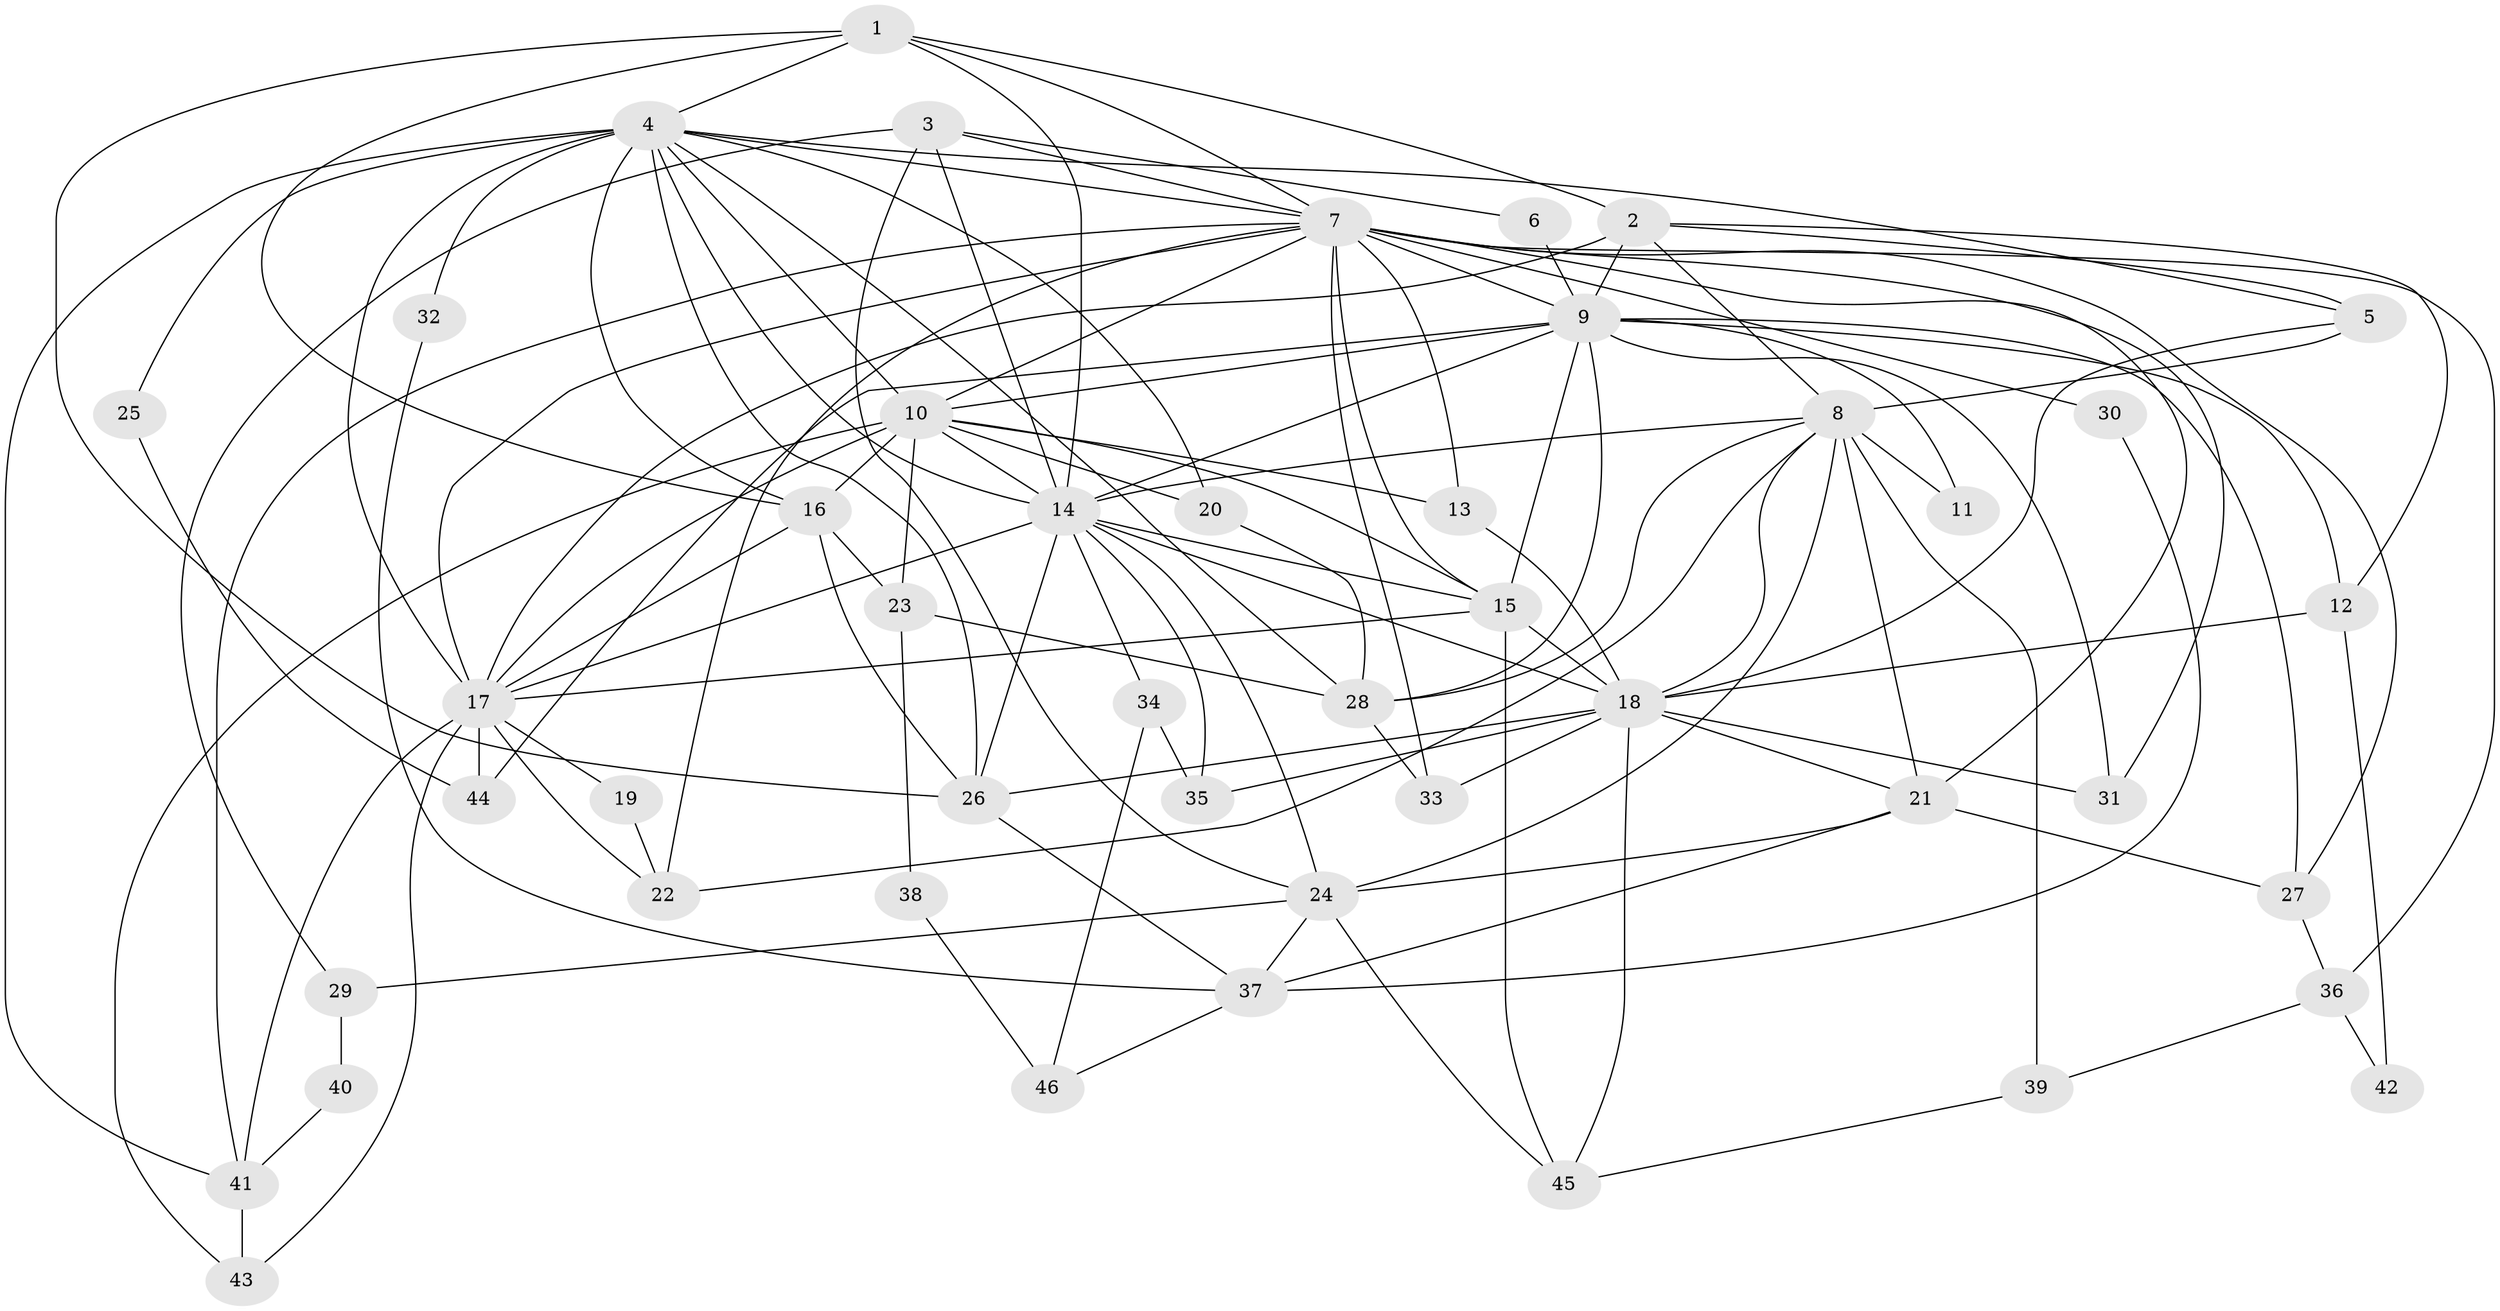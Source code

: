 // original degree distribution, {2: 0.13186813186813187, 3: 0.32967032967032966, 5: 0.12087912087912088, 4: 0.23076923076923078, 6: 0.0989010989010989, 7: 0.07692307692307693, 8: 0.01098901098901099}
// Generated by graph-tools (version 1.1) at 2025/35/03/09/25 02:35:56]
// undirected, 46 vertices, 122 edges
graph export_dot {
graph [start="1"]
  node [color=gray90,style=filled];
  1;
  2;
  3;
  4;
  5;
  6;
  7;
  8;
  9;
  10;
  11;
  12;
  13;
  14;
  15;
  16;
  17;
  18;
  19;
  20;
  21;
  22;
  23;
  24;
  25;
  26;
  27;
  28;
  29;
  30;
  31;
  32;
  33;
  34;
  35;
  36;
  37;
  38;
  39;
  40;
  41;
  42;
  43;
  44;
  45;
  46;
  1 -- 2 [weight=1.0];
  1 -- 4 [weight=1.0];
  1 -- 7 [weight=1.0];
  1 -- 14 [weight=1.0];
  1 -- 16 [weight=1.0];
  1 -- 26 [weight=1.0];
  2 -- 5 [weight=2.0];
  2 -- 8 [weight=1.0];
  2 -- 9 [weight=2.0];
  2 -- 12 [weight=1.0];
  2 -- 17 [weight=1.0];
  3 -- 6 [weight=1.0];
  3 -- 7 [weight=1.0];
  3 -- 14 [weight=1.0];
  3 -- 24 [weight=1.0];
  3 -- 29 [weight=1.0];
  4 -- 5 [weight=1.0];
  4 -- 7 [weight=1.0];
  4 -- 10 [weight=1.0];
  4 -- 14 [weight=1.0];
  4 -- 16 [weight=1.0];
  4 -- 17 [weight=2.0];
  4 -- 20 [weight=1.0];
  4 -- 25 [weight=1.0];
  4 -- 26 [weight=1.0];
  4 -- 28 [weight=1.0];
  4 -- 32 [weight=1.0];
  4 -- 41 [weight=1.0];
  5 -- 8 [weight=1.0];
  5 -- 18 [weight=1.0];
  6 -- 9 [weight=1.0];
  7 -- 9 [weight=1.0];
  7 -- 10 [weight=2.0];
  7 -- 13 [weight=1.0];
  7 -- 15 [weight=2.0];
  7 -- 17 [weight=1.0];
  7 -- 21 [weight=1.0];
  7 -- 22 [weight=1.0];
  7 -- 27 [weight=1.0];
  7 -- 30 [weight=1.0];
  7 -- 31 [weight=1.0];
  7 -- 33 [weight=1.0];
  7 -- 36 [weight=1.0];
  7 -- 41 [weight=1.0];
  8 -- 11 [weight=2.0];
  8 -- 14 [weight=1.0];
  8 -- 18 [weight=1.0];
  8 -- 21 [weight=1.0];
  8 -- 22 [weight=1.0];
  8 -- 24 [weight=1.0];
  8 -- 28 [weight=1.0];
  8 -- 39 [weight=1.0];
  9 -- 10 [weight=1.0];
  9 -- 11 [weight=1.0];
  9 -- 12 [weight=1.0];
  9 -- 14 [weight=1.0];
  9 -- 15 [weight=2.0];
  9 -- 27 [weight=1.0];
  9 -- 28 [weight=1.0];
  9 -- 31 [weight=2.0];
  9 -- 44 [weight=1.0];
  10 -- 13 [weight=1.0];
  10 -- 14 [weight=1.0];
  10 -- 15 [weight=1.0];
  10 -- 16 [weight=2.0];
  10 -- 17 [weight=1.0];
  10 -- 20 [weight=1.0];
  10 -- 23 [weight=1.0];
  10 -- 43 [weight=1.0];
  12 -- 18 [weight=2.0];
  12 -- 42 [weight=1.0];
  13 -- 18 [weight=1.0];
  14 -- 15 [weight=1.0];
  14 -- 17 [weight=1.0];
  14 -- 18 [weight=2.0];
  14 -- 24 [weight=1.0];
  14 -- 26 [weight=1.0];
  14 -- 34 [weight=1.0];
  14 -- 35 [weight=1.0];
  15 -- 17 [weight=1.0];
  15 -- 18 [weight=2.0];
  15 -- 45 [weight=1.0];
  16 -- 17 [weight=1.0];
  16 -- 23 [weight=1.0];
  16 -- 26 [weight=1.0];
  17 -- 19 [weight=1.0];
  17 -- 22 [weight=1.0];
  17 -- 41 [weight=1.0];
  17 -- 43 [weight=1.0];
  17 -- 44 [weight=1.0];
  18 -- 21 [weight=1.0];
  18 -- 26 [weight=1.0];
  18 -- 31 [weight=1.0];
  18 -- 33 [weight=1.0];
  18 -- 35 [weight=1.0];
  18 -- 45 [weight=1.0];
  19 -- 22 [weight=1.0];
  20 -- 28 [weight=1.0];
  21 -- 24 [weight=1.0];
  21 -- 27 [weight=1.0];
  21 -- 37 [weight=1.0];
  23 -- 28 [weight=1.0];
  23 -- 38 [weight=1.0];
  24 -- 29 [weight=1.0];
  24 -- 37 [weight=1.0];
  24 -- 45 [weight=1.0];
  25 -- 44 [weight=1.0];
  26 -- 37 [weight=1.0];
  27 -- 36 [weight=1.0];
  28 -- 33 [weight=1.0];
  29 -- 40 [weight=1.0];
  30 -- 37 [weight=1.0];
  32 -- 37 [weight=1.0];
  34 -- 35 [weight=1.0];
  34 -- 46 [weight=1.0];
  36 -- 39 [weight=1.0];
  36 -- 42 [weight=1.0];
  37 -- 46 [weight=1.0];
  38 -- 46 [weight=1.0];
  39 -- 45 [weight=1.0];
  40 -- 41 [weight=1.0];
  41 -- 43 [weight=1.0];
}
